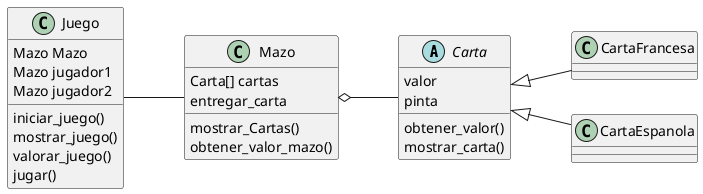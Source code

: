 @startuml
left to right direction
abstract Carta 
Carta <|-- CartaFrancesa
Carta <|-- CartaEspanola
Mazo  o-- Carta
Juego -- Mazo
Juego : iniciar_juego()
Juego : mostrar_juego()
Juego : valorar_juego()
Juego : jugar()
Juego : Mazo Mazo
Juego : Mazo jugador1
Juego : Mazo jugador2

Carta : valor
Carta : pinta 
Carta : obtener_valor()
Carta : mostrar_carta()

Mazo : Carta[] cartas 
Mazo : mostrar_Cartas()
Mazo : obtener_valor_mazo()
Mazo : entregar_carta 
@enduml